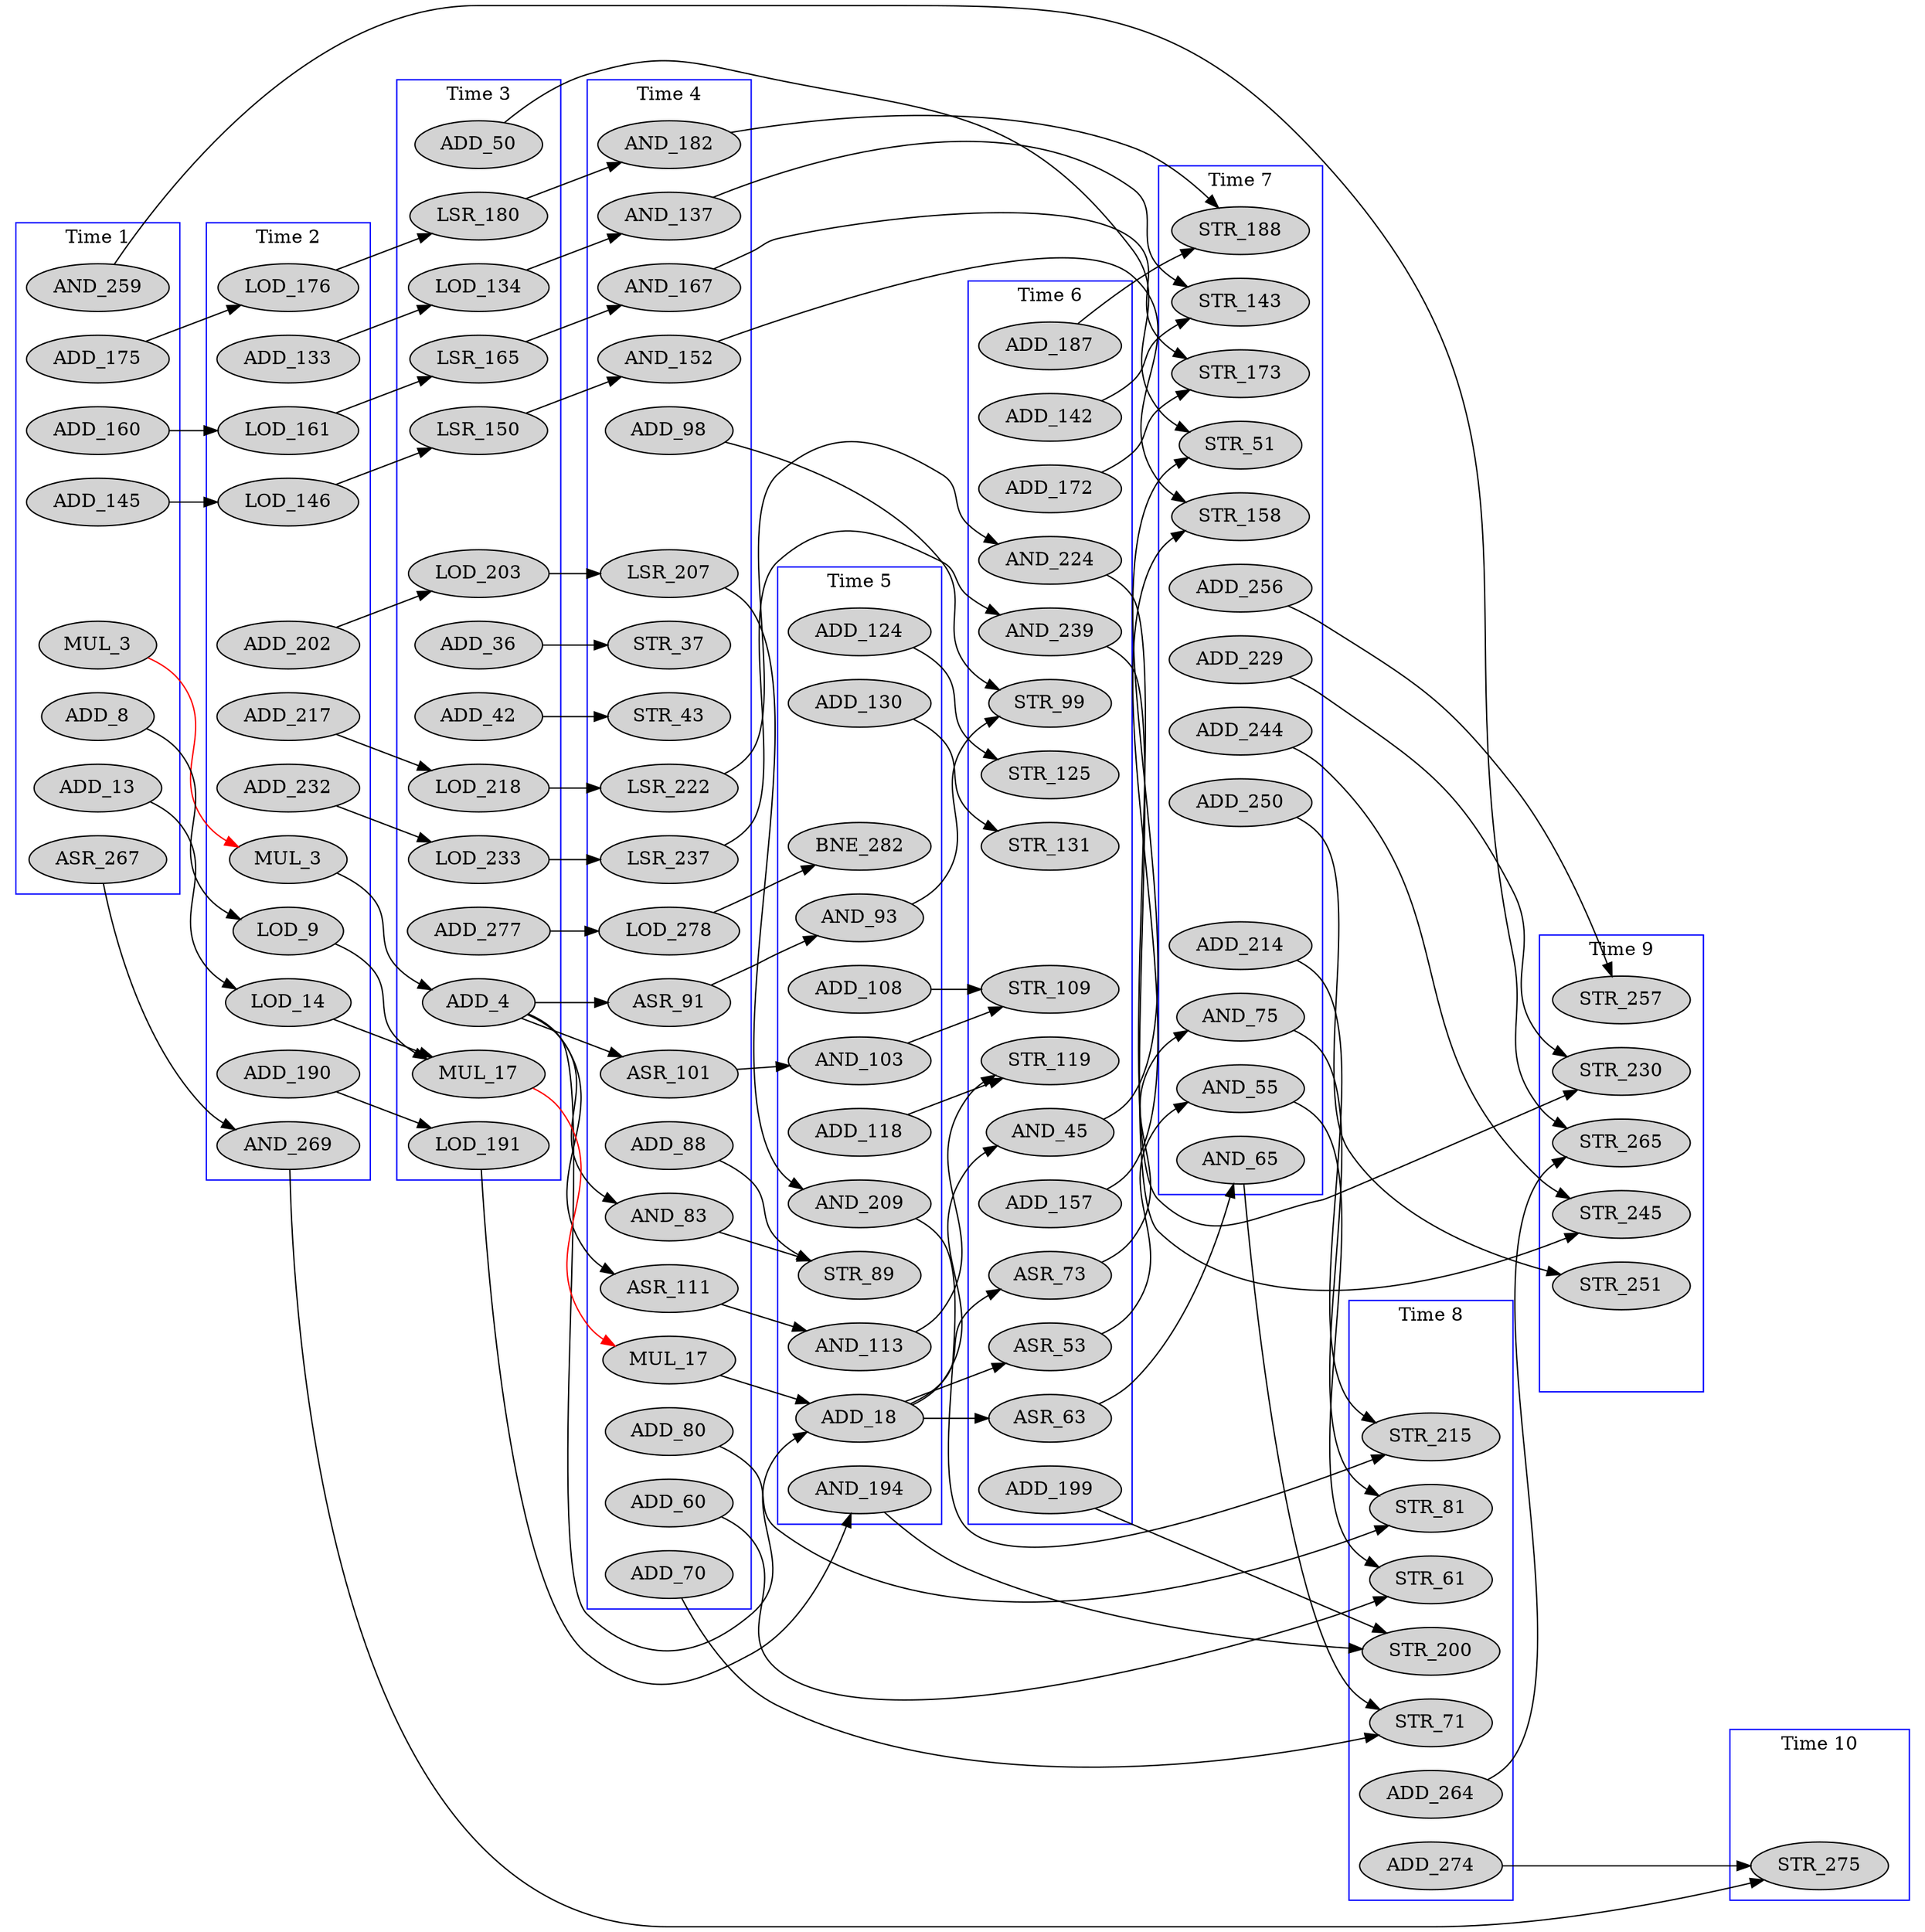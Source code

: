 digraph write_bmp_header_dfg__7 {
  rankdir = LR;
  newrank="true"
  subgraph cluster_1 {
    rank=same;
    node [style=filled];
    label = "Time 1";
    color = blue;
    pseudo_1 [style=invis];
    MUL_3_0 [label=MUL_3]
    ADD_8
    ADD_13
    ADD_145
    ADD_160
    ADD_175
    AND_259
    ASR_267
  }
  subgraph cluster_2 {
    rank=same;
    node [style=filled];
    label = "Time 2";
    color = blue;
    pseudo_2 [style=invis];
    MUL_3_1 [label=MUL_3]
    LOD_9
    LOD_14
    ADD_133
    LOD_146
    LOD_161
    LOD_176
    ADD_190
    ADD_202
    ADD_217
    ADD_232
    AND_269
  }
  subgraph cluster_3 {
    rank=same;
    node [style=filled];
    label = "Time 3";
    color = blue;
    pseudo_3 [style=invis];
    ADD_4
    MUL_17_0 [label=MUL_17]
    ADD_36
    ADD_42
    ADD_50
    LOD_134
    LSR_150
    LSR_165
    LSR_180
    LOD_191
    LOD_203
    LOD_218
    LOD_233
    ADD_277
  }
  subgraph cluster_4 {
    rank=same;
    node [style=filled];
    label = "Time 4";
    color = blue;
    pseudo_4 [style=invis];
    MUL_17_1 [label=MUL_17]
    STR_37
    STR_43
    ADD_60
    ADD_70
    ADD_80
    AND_83
    ADD_88
    ASR_91
    ADD_98
    ASR_101
    ASR_111
    AND_137
    AND_152
    AND_167
    AND_182
    LSR_207
    LSR_222
    LSR_237
    LOD_278
  }
  subgraph cluster_5 {
    rank=same;
    node [style=filled];
    label = "Time 5";
    color = blue;
    pseudo_5 [style=invis];
    ADD_18
    STR_89
    AND_93
    AND_103
    ADD_108
    AND_113
    ADD_118
    ADD_124
    ADD_130
    AND_194
    AND_209
    BNE_282
  }
  subgraph cluster_6 {
    rank=same;
    node [style=filled];
    label = "Time 6";
    color = blue;
    pseudo_6 [style=invis];
    AND_45
    ASR_53
    ASR_63
    ASR_73
    STR_99
    STR_109
    STR_119
    STR_125
    STR_131
    ADD_142
    ADD_157
    ADD_172
    ADD_187
    ADD_199
    AND_224
    AND_239
  }
  subgraph cluster_7 {
    rank=same;
    node [style=filled];
    label = "Time 7";
    color = blue;
    pseudo_7 [style=invis];
    STR_51
    AND_55
    AND_65
    AND_75
    STR_143
    STR_158
    STR_173
    STR_188
    ADD_214
    ADD_229
    ADD_244
    ADD_250
    ADD_256
  }
  subgraph cluster_8 {
    rank=same;
    node [style=filled];
    label = "Time 8";
    color = blue;
    pseudo_8 [style=invis];
    STR_61
    STR_71
    STR_81
    STR_200
    STR_215
    ADD_264
    ADD_274
  }
  subgraph cluster_9 {
    rank=same;
    node [style=filled];
    label = "Time 9";
    color = blue;
    pseudo_9 [style=invis];
    STR_230
    STR_245
    STR_251
    STR_257
    STR_265
  }
  subgraph cluster_10 {
    rank=same;
    node [style=filled];
    label = "Time 10";
    color = blue;
    pseudo_10 [style=invis];
    STR_275
  }
    pseudo_1->pseudo_2 [style=invis];
    pseudo_2->pseudo_3 [style=invis];
    pseudo_3->pseudo_4 [style=invis];
    pseudo_4->pseudo_5 [style=invis];
    pseudo_5->pseudo_6 [style=invis];
    pseudo_6->pseudo_7 [style=invis];
    pseudo_7->pseudo_8 [style=invis];
    pseudo_8->pseudo_9 [style=invis];
    pseudo_9->pseudo_10 [style=invis];
    MUL_3_0 -> MUL_3_1 [color=red];
    MUL_17_0 -> MUL_17_1 [color=red];
    MUL_3_1 -> ADD_4 [ name = 2 ];
    ADD_4 -> ADD_18 [ name = 3 ];
    ADD_4 -> AND_83 [ name = 4 ];
    ADD_4 -> ASR_91 [ name = 5 ];
    ADD_4 -> ASR_101 [ name = 6 ];
    ADD_4 -> ASR_111 [ name = 7 ];
    ADD_8 -> LOD_9 [ name = 9 ];
    LOD_9 -> MUL_17_0 [ name = 10 ];
    ADD_13 -> LOD_14 [ name = 12 ];
    LOD_14 -> MUL_17_0 [ name = 13 ];
    MUL_17_1 -> ADD_18 [ name = 14 ];
    ADD_18 -> AND_45 [ name = 15 ];
    ADD_18 -> ASR_53 [ name = 16 ];
    ADD_18 -> ASR_63 [ name = 17 ];
    ADD_18 -> ASR_73 [ name = 18 ];
    ADD_36 -> STR_37 [ name = 22 ];
    ADD_42 -> STR_43 [ name = 26 ];
    AND_45 -> STR_51 [ name = 28 ];
    ADD_50 -> STR_51 [ name = 31 ];
    ASR_53 -> AND_55 [ name = 33 ];
    AND_55 -> STR_61 [ name = 35 ];
    ADD_60 -> STR_61 [ name = 38 ];
    ASR_63 -> AND_65 [ name = 40 ];
    AND_65 -> STR_71 [ name = 42 ];
    ADD_70 -> STR_71 [ name = 45 ];
    ASR_73 -> AND_75 [ name = 47 ];
    AND_75 -> STR_81 [ name = 49 ];
    ADD_80 -> STR_81 [ name = 52 ];
    AND_83 -> STR_89 [ name = 54 ];
    ADD_88 -> STR_89 [ name = 57 ];
    ASR_91 -> AND_93 [ name = 59 ];
    AND_93 -> STR_99 [ name = 61 ];
    ADD_98 -> STR_99 [ name = 64 ];
    ASR_101 -> AND_103 [ name = 66 ];
    AND_103 -> STR_109 [ name = 68 ];
    ADD_108 -> STR_109 [ name = 71 ];
    ASR_111 -> AND_113 [ name = 73 ];
    AND_113 -> STR_119 [ name = 75 ];
    ADD_118 -> STR_119 [ name = 78 ];
    ADD_124 -> STR_125 [ name = 82 ];
    ADD_130 -> STR_131 [ name = 86 ];
    ADD_133 -> LOD_134 [ name = 88 ];
    LOD_134 -> AND_137 [ name = 89 ];
    AND_137 -> STR_143 [ name = 91 ];
    ADD_142 -> STR_143 [ name = 94 ];
    ADD_145 -> LOD_146 [ name = 96 ];
    LOD_146 -> LSR_150 [ name = 97 ];
    LSR_150 -> AND_152 [ name = 99 ];
    AND_152 -> STR_158 [ name = 101 ];
    ADD_157 -> STR_158 [ name = 104 ];
    ADD_160 -> LOD_161 [ name = 106 ];
    LOD_161 -> LSR_165 [ name = 107 ];
    LSR_165 -> AND_167 [ name = 109 ];
    AND_167 -> STR_173 [ name = 111 ];
    ADD_172 -> STR_173 [ name = 114 ];
    ADD_175 -> LOD_176 [ name = 116 ];
    LOD_176 -> LSR_180 [ name = 117 ];
    LSR_180 -> AND_182 [ name = 119 ];
    AND_182 -> STR_188 [ name = 121 ];
    ADD_187 -> STR_188 [ name = 124 ];
    ADD_190 -> LOD_191 [ name = 126 ];
    LOD_191 -> AND_194 [ name = 127 ];
    AND_194 -> STR_200 [ name = 129 ];
    ADD_199 -> STR_200 [ name = 132 ];
    ADD_202 -> LOD_203 [ name = 134 ];
    LOD_203 -> LSR_207 [ name = 135 ];
    LSR_207 -> AND_209 [ name = 137 ];
    AND_209 -> STR_215 [ name = 139 ];
    ADD_214 -> STR_215 [ name = 142 ];
    ADD_217 -> LOD_218 [ name = 144 ];
    LOD_218 -> LSR_222 [ name = 145 ];
    LSR_222 -> AND_224 [ name = 147 ];
    AND_224 -> STR_230 [ name = 149 ];
    ADD_229 -> STR_230 [ name = 152 ];
    ADD_232 -> LOD_233 [ name = 154 ];
    LOD_233 -> LSR_237 [ name = 155 ];
    LSR_237 -> AND_239 [ name = 157 ];
    AND_239 -> STR_245 [ name = 159 ];
    ADD_244 -> STR_245 [ name = 162 ];
    ADD_250 -> STR_251 [ name = 166 ];
    ADD_256 -> STR_257 [ name = 170 ];
    AND_259 -> STR_265 [ name = 172 ];
    ADD_264 -> STR_265 [ name = 175 ];
    ASR_267 -> AND_269 [ name = 177 ];
    AND_269 -> STR_275 [ name = 179 ];
    ADD_274 -> STR_275 [ name = 182 ];
    ADD_277 -> LOD_278 [ name = 184 ];
    LOD_278 -> BNE_282 [ name = 185 ];
}